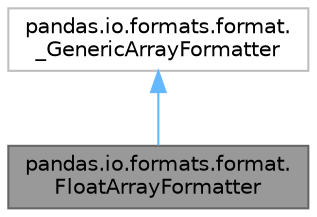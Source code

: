 digraph "pandas.io.formats.format.FloatArrayFormatter"
{
 // LATEX_PDF_SIZE
  bgcolor="transparent";
  edge [fontname=Helvetica,fontsize=10,labelfontname=Helvetica,labelfontsize=10];
  node [fontname=Helvetica,fontsize=10,shape=box,height=0.2,width=0.4];
  Node1 [id="Node000001",label="pandas.io.formats.format.\lFloatArrayFormatter",height=0.2,width=0.4,color="gray40", fillcolor="grey60", style="filled", fontcolor="black",tooltip=" "];
  Node2 -> Node1 [id="edge1_Node000001_Node000002",dir="back",color="steelblue1",style="solid",tooltip=" "];
  Node2 [id="Node000002",label="pandas.io.formats.format.\l_GenericArrayFormatter",height=0.2,width=0.4,color="grey75", fillcolor="white", style="filled",URL="$db/dd3/classpandas_1_1io_1_1formats_1_1format_1_1__GenericArrayFormatter.html",tooltip=" "];
}
